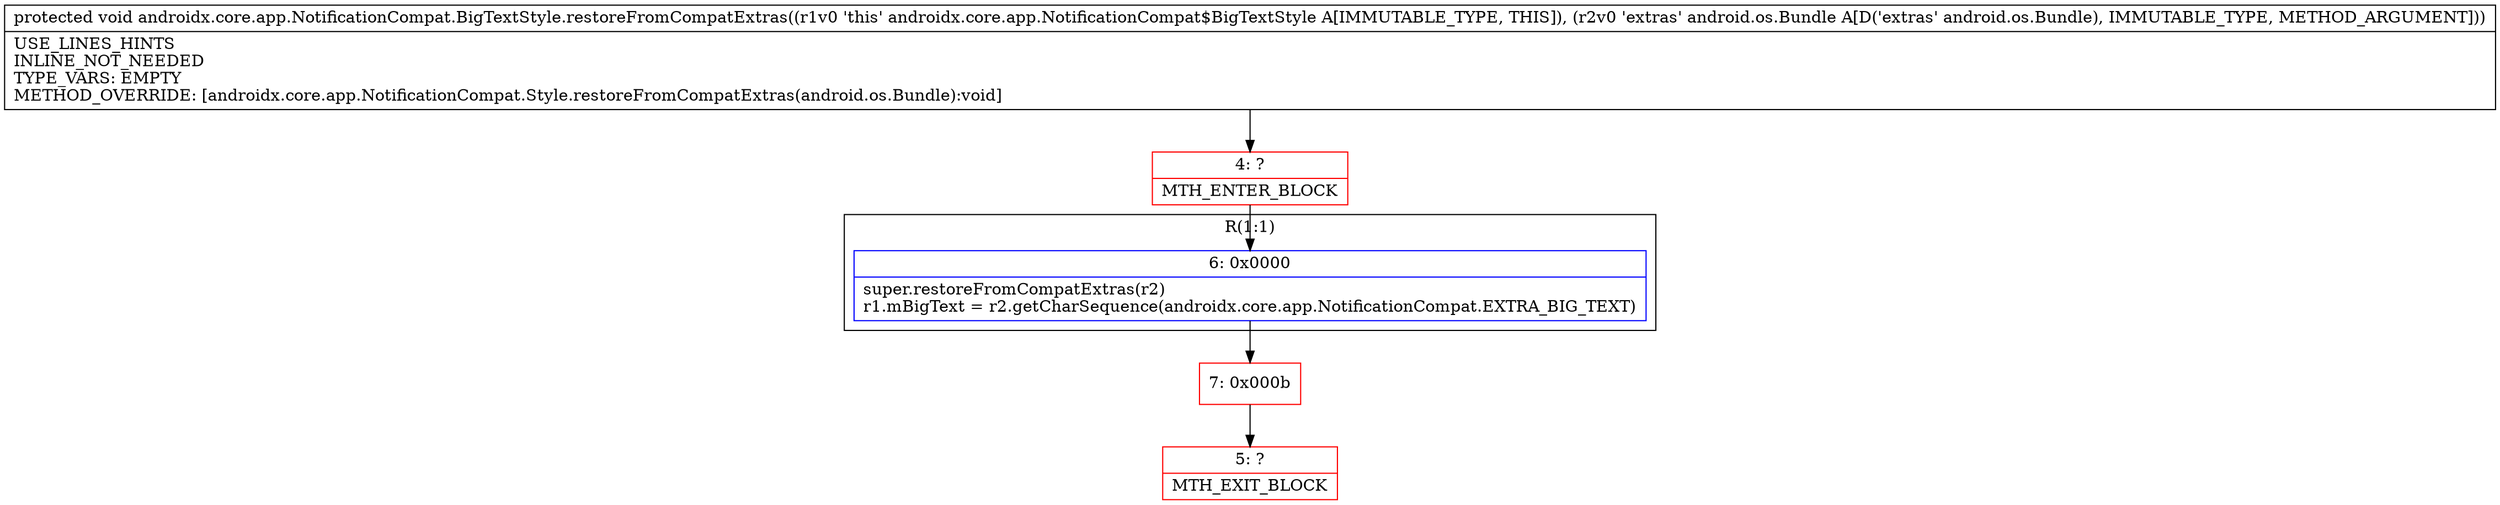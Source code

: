 digraph "CFG forandroidx.core.app.NotificationCompat.BigTextStyle.restoreFromCompatExtras(Landroid\/os\/Bundle;)V" {
subgraph cluster_Region_814029409 {
label = "R(1:1)";
node [shape=record,color=blue];
Node_6 [shape=record,label="{6\:\ 0x0000|super.restoreFromCompatExtras(r2)\lr1.mBigText = r2.getCharSequence(androidx.core.app.NotificationCompat.EXTRA_BIG_TEXT)\l}"];
}
Node_4 [shape=record,color=red,label="{4\:\ ?|MTH_ENTER_BLOCK\l}"];
Node_7 [shape=record,color=red,label="{7\:\ 0x000b}"];
Node_5 [shape=record,color=red,label="{5\:\ ?|MTH_EXIT_BLOCK\l}"];
MethodNode[shape=record,label="{protected void androidx.core.app.NotificationCompat.BigTextStyle.restoreFromCompatExtras((r1v0 'this' androidx.core.app.NotificationCompat$BigTextStyle A[IMMUTABLE_TYPE, THIS]), (r2v0 'extras' android.os.Bundle A[D('extras' android.os.Bundle), IMMUTABLE_TYPE, METHOD_ARGUMENT]))  | USE_LINES_HINTS\lINLINE_NOT_NEEDED\lTYPE_VARS: EMPTY\lMETHOD_OVERRIDE: [androidx.core.app.NotificationCompat.Style.restoreFromCompatExtras(android.os.Bundle):void]\l}"];
MethodNode -> Node_4;Node_6 -> Node_7;
Node_4 -> Node_6;
Node_7 -> Node_5;
}

